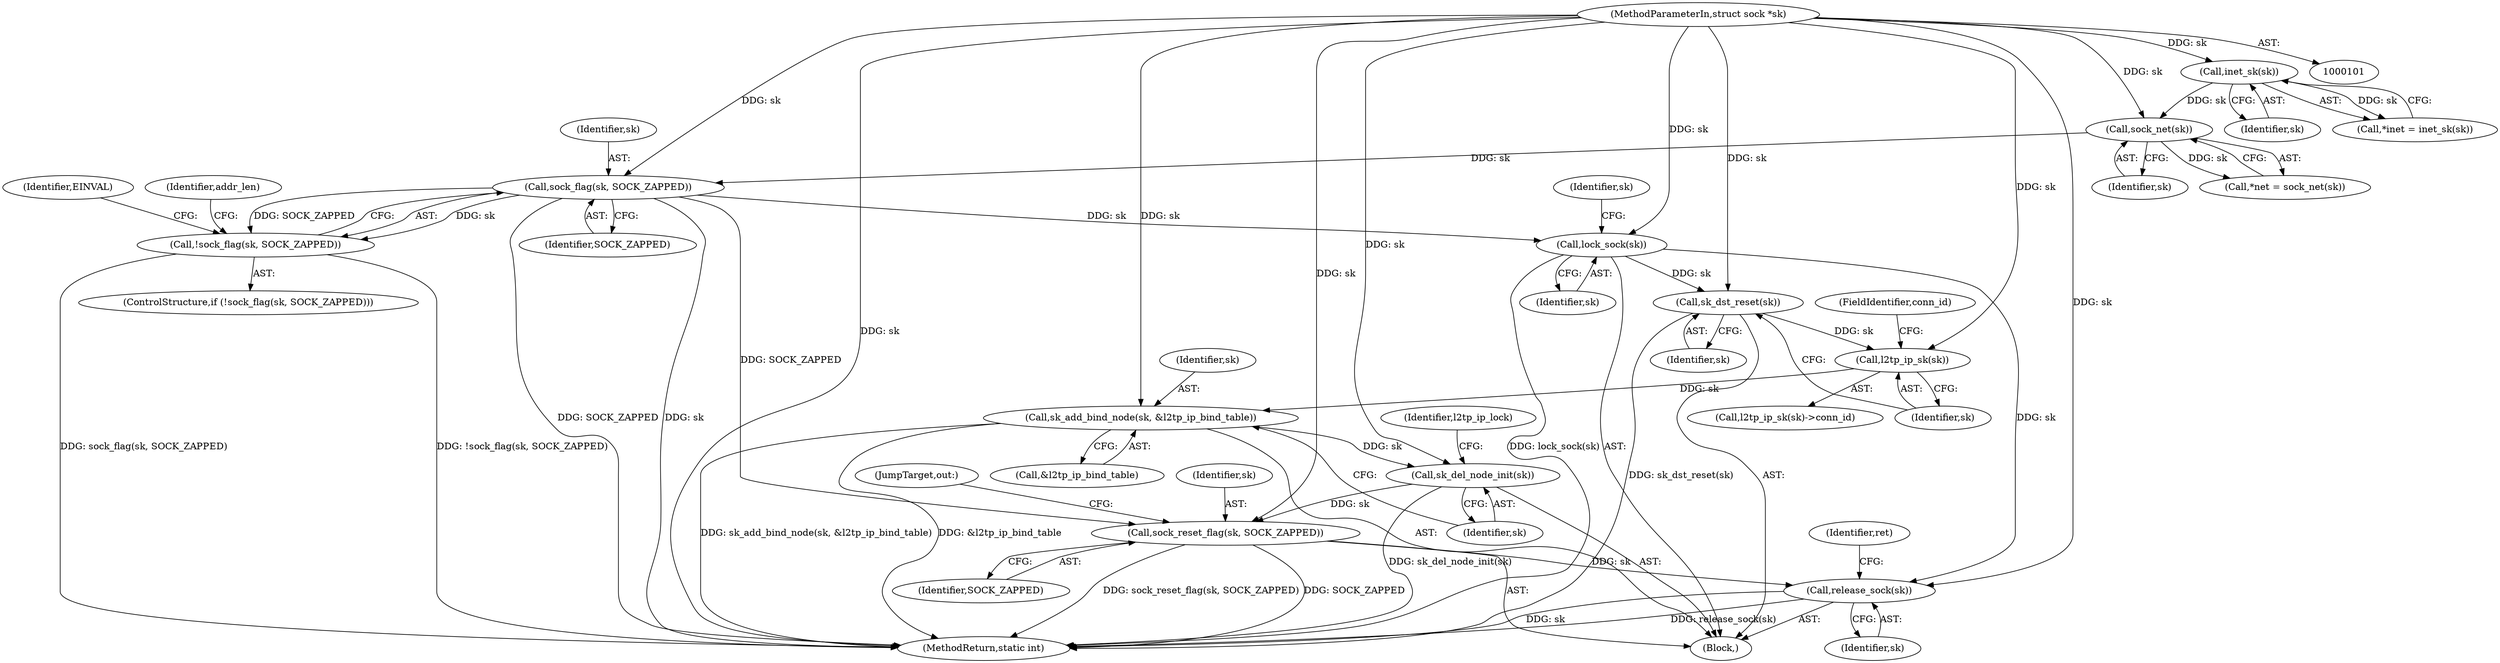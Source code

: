 digraph "0_linux_32c231164b762dddefa13af5a0101032c70b50ef@pointer" {
"1000126" [label="(Call,sock_flag(sk, SOCK_ZAPPED))"];
"1000120" [label="(Call,sock_net(sk))"];
"1000109" [label="(Call,inet_sk(sk))"];
"1000102" [label="(MethodParameterIn,struct sock *sk)"];
"1000125" [label="(Call,!sock_flag(sk, SOCK_ZAPPED))"];
"1000174" [label="(Call,lock_sock(sk))"];
"1000252" [label="(Call,sk_dst_reset(sk))"];
"1000256" [label="(Call,l2tp_ip_sk(sk))"];
"1000265" [label="(Call,sk_add_bind_node(sk, &l2tp_ip_bind_table))"];
"1000269" [label="(Call,sk_del_node_init(sk))"];
"1000277" [label="(Call,sock_reset_flag(sk, SOCK_ZAPPED))"];
"1000281" [label="(Call,release_sock(sk))"];
"1000278" [label="(Identifier,sk)"];
"1000279" [label="(Identifier,SOCK_ZAPPED)"];
"1000126" [label="(Call,sock_flag(sk, SOCK_ZAPPED))"];
"1000175" [label="(Identifier,sk)"];
"1000128" [label="(Identifier,SOCK_ZAPPED)"];
"1000258" [label="(FieldIdentifier,conn_id)"];
"1000267" [label="(Call,&l2tp_ip_bind_table)"];
"1000281" [label="(Call,release_sock(sk))"];
"1000257" [label="(Identifier,sk)"];
"1000273" [label="(Identifier,l2tp_ip_lock)"];
"1000252" [label="(Call,sk_dst_reset(sk))"];
"1000256" [label="(Call,l2tp_ip_sk(sk))"];
"1000291" [label="(MethodReturn,static int)"];
"1000270" [label="(Identifier,sk)"];
"1000180" [label="(Identifier,sk)"];
"1000284" [label="(Identifier,ret)"];
"1000277" [label="(Call,sock_reset_flag(sk, SOCK_ZAPPED))"];
"1000109" [label="(Call,inet_sk(sk))"];
"1000110" [label="(Identifier,sk)"];
"1000120" [label="(Call,sock_net(sk))"];
"1000118" [label="(Call,*net = sock_net(sk))"];
"1000124" [label="(ControlStructure,if (!sock_flag(sk, SOCK_ZAPPED)))"];
"1000266" [label="(Identifier,sk)"];
"1000131" [label="(Identifier,EINVAL)"];
"1000107" [label="(Call,*inet = inet_sk(sk))"];
"1000125" [label="(Call,!sock_flag(sk, SOCK_ZAPPED))"];
"1000127" [label="(Identifier,sk)"];
"1000265" [label="(Call,sk_add_bind_node(sk, &l2tp_ip_bind_table))"];
"1000255" [label="(Call,l2tp_ip_sk(sk)->conn_id)"];
"1000102" [label="(MethodParameterIn,struct sock *sk)"];
"1000282" [label="(Identifier,sk)"];
"1000269" [label="(Call,sk_del_node_init(sk))"];
"1000253" [label="(Identifier,sk)"];
"1000134" [label="(Identifier,addr_len)"];
"1000280" [label="(JumpTarget,out:)"];
"1000174" [label="(Call,lock_sock(sk))"];
"1000105" [label="(Block,)"];
"1000121" [label="(Identifier,sk)"];
"1000126" -> "1000125"  [label="AST: "];
"1000126" -> "1000128"  [label="CFG: "];
"1000127" -> "1000126"  [label="AST: "];
"1000128" -> "1000126"  [label="AST: "];
"1000125" -> "1000126"  [label="CFG: "];
"1000126" -> "1000291"  [label="DDG: sk"];
"1000126" -> "1000291"  [label="DDG: SOCK_ZAPPED"];
"1000126" -> "1000125"  [label="DDG: sk"];
"1000126" -> "1000125"  [label="DDG: SOCK_ZAPPED"];
"1000120" -> "1000126"  [label="DDG: sk"];
"1000102" -> "1000126"  [label="DDG: sk"];
"1000126" -> "1000174"  [label="DDG: sk"];
"1000126" -> "1000277"  [label="DDG: SOCK_ZAPPED"];
"1000120" -> "1000118"  [label="AST: "];
"1000120" -> "1000121"  [label="CFG: "];
"1000121" -> "1000120"  [label="AST: "];
"1000118" -> "1000120"  [label="CFG: "];
"1000120" -> "1000118"  [label="DDG: sk"];
"1000109" -> "1000120"  [label="DDG: sk"];
"1000102" -> "1000120"  [label="DDG: sk"];
"1000109" -> "1000107"  [label="AST: "];
"1000109" -> "1000110"  [label="CFG: "];
"1000110" -> "1000109"  [label="AST: "];
"1000107" -> "1000109"  [label="CFG: "];
"1000109" -> "1000107"  [label="DDG: sk"];
"1000102" -> "1000109"  [label="DDG: sk"];
"1000102" -> "1000101"  [label="AST: "];
"1000102" -> "1000291"  [label="DDG: sk"];
"1000102" -> "1000174"  [label="DDG: sk"];
"1000102" -> "1000252"  [label="DDG: sk"];
"1000102" -> "1000256"  [label="DDG: sk"];
"1000102" -> "1000265"  [label="DDG: sk"];
"1000102" -> "1000269"  [label="DDG: sk"];
"1000102" -> "1000277"  [label="DDG: sk"];
"1000102" -> "1000281"  [label="DDG: sk"];
"1000125" -> "1000124"  [label="AST: "];
"1000131" -> "1000125"  [label="CFG: "];
"1000134" -> "1000125"  [label="CFG: "];
"1000125" -> "1000291"  [label="DDG: sock_flag(sk, SOCK_ZAPPED)"];
"1000125" -> "1000291"  [label="DDG: !sock_flag(sk, SOCK_ZAPPED)"];
"1000174" -> "1000105"  [label="AST: "];
"1000174" -> "1000175"  [label="CFG: "];
"1000175" -> "1000174"  [label="AST: "];
"1000180" -> "1000174"  [label="CFG: "];
"1000174" -> "1000291"  [label="DDG: lock_sock(sk)"];
"1000174" -> "1000252"  [label="DDG: sk"];
"1000174" -> "1000281"  [label="DDG: sk"];
"1000252" -> "1000105"  [label="AST: "];
"1000252" -> "1000253"  [label="CFG: "];
"1000253" -> "1000252"  [label="AST: "];
"1000257" -> "1000252"  [label="CFG: "];
"1000252" -> "1000291"  [label="DDG: sk_dst_reset(sk)"];
"1000252" -> "1000256"  [label="DDG: sk"];
"1000256" -> "1000255"  [label="AST: "];
"1000256" -> "1000257"  [label="CFG: "];
"1000257" -> "1000256"  [label="AST: "];
"1000258" -> "1000256"  [label="CFG: "];
"1000256" -> "1000265"  [label="DDG: sk"];
"1000265" -> "1000105"  [label="AST: "];
"1000265" -> "1000267"  [label="CFG: "];
"1000266" -> "1000265"  [label="AST: "];
"1000267" -> "1000265"  [label="AST: "];
"1000270" -> "1000265"  [label="CFG: "];
"1000265" -> "1000291"  [label="DDG: sk_add_bind_node(sk, &l2tp_ip_bind_table)"];
"1000265" -> "1000291"  [label="DDG: &l2tp_ip_bind_table"];
"1000265" -> "1000269"  [label="DDG: sk"];
"1000269" -> "1000105"  [label="AST: "];
"1000269" -> "1000270"  [label="CFG: "];
"1000270" -> "1000269"  [label="AST: "];
"1000273" -> "1000269"  [label="CFG: "];
"1000269" -> "1000291"  [label="DDG: sk_del_node_init(sk)"];
"1000269" -> "1000277"  [label="DDG: sk"];
"1000277" -> "1000105"  [label="AST: "];
"1000277" -> "1000279"  [label="CFG: "];
"1000278" -> "1000277"  [label="AST: "];
"1000279" -> "1000277"  [label="AST: "];
"1000280" -> "1000277"  [label="CFG: "];
"1000277" -> "1000291"  [label="DDG: sock_reset_flag(sk, SOCK_ZAPPED)"];
"1000277" -> "1000291"  [label="DDG: SOCK_ZAPPED"];
"1000277" -> "1000281"  [label="DDG: sk"];
"1000281" -> "1000105"  [label="AST: "];
"1000281" -> "1000282"  [label="CFG: "];
"1000282" -> "1000281"  [label="AST: "];
"1000284" -> "1000281"  [label="CFG: "];
"1000281" -> "1000291"  [label="DDG: sk"];
"1000281" -> "1000291"  [label="DDG: release_sock(sk)"];
}
